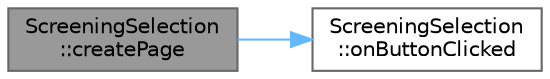 digraph "ScreeningSelection::createPage"
{
 // LATEX_PDF_SIZE
  bgcolor="transparent";
  edge [fontname=Helvetica,fontsize=10,labelfontname=Helvetica,labelfontsize=10];
  node [fontname=Helvetica,fontsize=10,shape=box,height=0.2,width=0.4];
  rankdir="LR";
  Node1 [id="Node000001",label="ScreeningSelection\l::createPage",height=0.2,width=0.4,color="gray40", fillcolor="grey60", style="filled", fontcolor="black",tooltip="This function creates a page with the movie title and the screening times depending on how many scree..."];
  Node1 -> Node2 [id="edge1_Node000001_Node000002",color="steelblue1",style="solid",tooltip=" "];
  Node2 [id="Node000002",label="ScreeningSelection\l::onButtonClicked",height=0.2,width=0.4,color="grey40", fillcolor="white", style="filled",URL="$class_screening_selection.html#ae1b131b06c6910fdaf214c1aefff77c5",tooltip="This function opens the projection screen. It is called when the button is clicked."];
}

